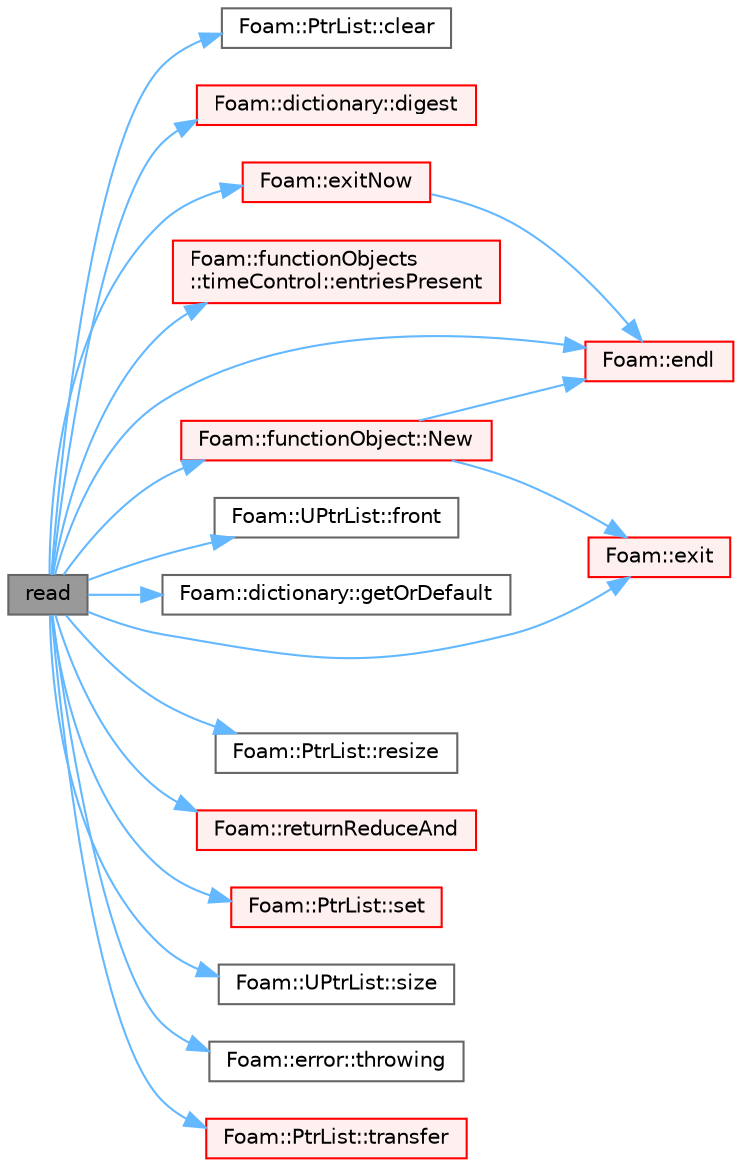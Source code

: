 digraph "read"
{
 // LATEX_PDF_SIZE
  bgcolor="transparent";
  edge [fontname=Helvetica,fontsize=10,labelfontname=Helvetica,labelfontsize=10];
  node [fontname=Helvetica,fontsize=10,shape=box,height=0.2,width=0.4];
  rankdir="LR";
  Node1 [id="Node000001",label="read",height=0.2,width=0.4,color="gray40", fillcolor="grey60", style="filled", fontcolor="black",tooltip=" "];
  Node1 -> Node2 [id="edge1_Node000001_Node000002",color="steelblue1",style="solid",tooltip=" "];
  Node2 [id="Node000002",label="Foam::PtrList::clear",height=0.2,width=0.4,color="grey40", fillcolor="white", style="filled",URL="$classFoam_1_1PtrList.html#ac8bb3912a3ce86b15842e79d0b421204",tooltip=" "];
  Node1 -> Node3 [id="edge2_Node000001_Node000003",color="steelblue1",style="solid",tooltip=" "];
  Node3 [id="Node000003",label="Foam::dictionary::digest",height=0.2,width=0.4,color="red", fillcolor="#FFF0F0", style="filled",URL="$classFoam_1_1dictionary.html#af9550b0daa727a03da4e14682a3bd7e5",tooltip=" "];
  Node1 -> Node5 [id="edge3_Node000001_Node000005",color="steelblue1",style="solid",tooltip=" "];
  Node5 [id="Node000005",label="Foam::endl",height=0.2,width=0.4,color="red", fillcolor="#FFF0F0", style="filled",URL="$namespaceFoam.html#a7d5eca45a323264dc5fe811500ebda47",tooltip=" "];
  Node1 -> Node8 [id="edge4_Node000001_Node000008",color="steelblue1",style="solid",tooltip=" "];
  Node8 [id="Node000008",label="Foam::functionObjects\l::timeControl::entriesPresent",height=0.2,width=0.4,color="red", fillcolor="#FFF0F0", style="filled",URL="$classFoam_1_1functionObjects_1_1timeControl.html#a6765264a621f66243faea6fd787c9d6f",tooltip=" "];
  Node1 -> Node11 [id="edge5_Node000001_Node000011",color="steelblue1",style="solid",tooltip=" "];
  Node11 [id="Node000011",label="Foam::exit",height=0.2,width=0.4,color="red", fillcolor="#FFF0F0", style="filled",URL="$namespaceFoam.html#ae0529b088aefc9f83b89dce5c31fda64",tooltip=" "];
  Node1 -> Node13 [id="edge6_Node000001_Node000013",color="steelblue1",style="solid",tooltip=" "];
  Node13 [id="Node000013",label="Foam::exitNow",height=0.2,width=0.4,color="red", fillcolor="#FFF0F0", style="filled",URL="$namespaceFoam.html#a3898afe538adc2370d70d59bc243d389",tooltip=" "];
  Node13 -> Node5 [id="edge7_Node000013_Node000005",color="steelblue1",style="solid",tooltip=" "];
  Node1 -> Node23 [id="edge8_Node000001_Node000023",color="steelblue1",style="solid",tooltip=" "];
  Node23 [id="Node000023",label="Foam::UPtrList::front",height=0.2,width=0.4,color="grey40", fillcolor="white", style="filled",URL="$classFoam_1_1UPtrList.html#aa67f6e1a9bbaab0d994aecdc06835f6b",tooltip=" "];
  Node1 -> Node24 [id="edge9_Node000001_Node000024",color="steelblue1",style="solid",tooltip=" "];
  Node24 [id="Node000024",label="Foam::dictionary::getOrDefault",height=0.2,width=0.4,color="grey40", fillcolor="white", style="filled",URL="$classFoam_1_1dictionary.html#a65eb4a7f7d50c4021247b03acfccc328",tooltip=" "];
  Node1 -> Node25 [id="edge10_Node000001_Node000025",color="steelblue1",style="solid",tooltip=" "];
  Node25 [id="Node000025",label="Foam::functionObject::New",height=0.2,width=0.4,color="red", fillcolor="#FFF0F0", style="filled",URL="$classFoam_1_1functionObject.html#ae882e9929e5dd22421047a7af5a24577",tooltip=" "];
  Node25 -> Node5 [id="edge11_Node000025_Node000005",color="steelblue1",style="solid",tooltip=" "];
  Node25 -> Node11 [id="edge12_Node000025_Node000011",color="steelblue1",style="solid",tooltip=" "];
  Node1 -> Node49 [id="edge13_Node000001_Node000049",color="steelblue1",style="solid",tooltip=" "];
  Node49 [id="Node000049",label="Foam::PtrList::resize",height=0.2,width=0.4,color="grey40", fillcolor="white", style="filled",URL="$classFoam_1_1PtrList.html#af4e0ad67cce84dd8126a19abedad9d56",tooltip=" "];
  Node1 -> Node50 [id="edge14_Node000001_Node000050",color="steelblue1",style="solid",tooltip=" "];
  Node50 [id="Node000050",label="Foam::returnReduceAnd",height=0.2,width=0.4,color="red", fillcolor="#FFF0F0", style="filled",URL="$namespaceFoam.html#a275dad45bcb1f530c8960351971b81a2",tooltip=" "];
  Node1 -> Node29 [id="edge15_Node000001_Node000029",color="steelblue1",style="solid",tooltip=" "];
  Node29 [id="Node000029",label="Foam::PtrList::set",height=0.2,width=0.4,color="red", fillcolor="#FFF0F0", style="filled",URL="$classFoam_1_1PtrList.html#a0e0a32f842b05e1d69f10292dc27198a",tooltip=" "];
  Node1 -> Node39 [id="edge16_Node000001_Node000039",color="steelblue1",style="solid",tooltip=" "];
  Node39 [id="Node000039",label="Foam::UPtrList::size",height=0.2,width=0.4,color="grey40", fillcolor="white", style="filled",URL="$classFoam_1_1UPtrList.html#a95603446b248fe1ecf5dc59bcc2eaff0",tooltip=" "];
  Node1 -> Node52 [id="edge17_Node000001_Node000052",color="steelblue1",style="solid",tooltip=" "];
  Node52 [id="Node000052",label="Foam::error::throwing",height=0.2,width=0.4,color="grey40", fillcolor="white", style="filled",URL="$classFoam_1_1error.html#ae075ea12e15cc36bfffb69072bd22c8e",tooltip=" "];
  Node1 -> Node53 [id="edge18_Node000001_Node000053",color="steelblue1",style="solid",tooltip=" "];
  Node53 [id="Node000053",label="Foam::PtrList::transfer",height=0.2,width=0.4,color="red", fillcolor="#FFF0F0", style="filled",URL="$classFoam_1_1PtrList.html#a0bc76d46c3a7f71bd74ddafdf84dbfbc",tooltip=" "];
}
